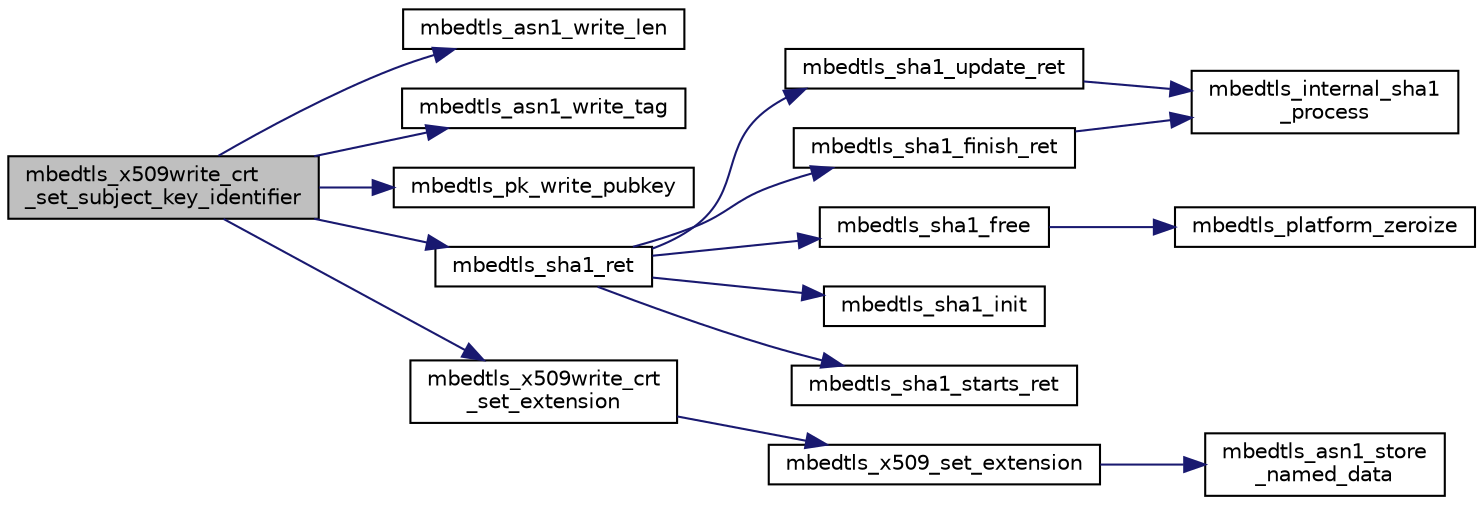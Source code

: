 digraph "mbedtls_x509write_crt_set_subject_key_identifier"
{
 // LATEX_PDF_SIZE
  edge [fontname="Helvetica",fontsize="10",labelfontname="Helvetica",labelfontsize="10"];
  node [fontname="Helvetica",fontsize="10",shape=record];
  rankdir="LR";
  Node1 [label="mbedtls_x509write_crt\l_set_subject_key_identifier",height=0.2,width=0.4,color="black", fillcolor="grey75", style="filled", fontcolor="black",tooltip="Set the subjectKeyIdentifier extension for a CRT Requires that mbedtls_x509write_crt_set_subject_key(..."];
  Node1 -> Node2 [color="midnightblue",fontsize="10",style="solid",fontname="Helvetica"];
  Node2 [label="mbedtls_asn1_write_len",height=0.2,width=0.4,color="black", fillcolor="white", style="filled",URL="$d7/d40/asn1write_8c.html#a7fe6f4cdba05081bff484a7b286108df",tooltip="Write a length field in ASN.1 format."];
  Node1 -> Node3 [color="midnightblue",fontsize="10",style="solid",fontname="Helvetica"];
  Node3 [label="mbedtls_asn1_write_tag",height=0.2,width=0.4,color="black", fillcolor="white", style="filled",URL="$d7/d40/asn1write_8c.html#a2247b80bd02e2981dc26ce62ffbb1859",tooltip="Write an ASN.1 tag in ASN.1 format."];
  Node1 -> Node4 [color="midnightblue",fontsize="10",style="solid",fontname="Helvetica"];
  Node4 [label="mbedtls_pk_write_pubkey",height=0.2,width=0.4,color="black", fillcolor="white", style="filled",URL="$d1/dd6/pk_8h.html#accf9dd8e63389e467a59a04f791efc0f",tooltip="Write a subjectPublicKey to ASN.1 data Note: function works backwards in data buffer."];
  Node1 -> Node5 [color="midnightblue",fontsize="10",style="solid",fontname="Helvetica"];
  Node5 [label="mbedtls_sha1_ret",height=0.2,width=0.4,color="black", fillcolor="white", style="filled",URL="$d2/d24/sha1_8c.html#a332d382923412f8960b8558118fdfa90",tooltip="This function calculates the SHA-1 checksum of a buffer."];
  Node5 -> Node6 [color="midnightblue",fontsize="10",style="solid",fontname="Helvetica"];
  Node6 [label="mbedtls_sha1_finish_ret",height=0.2,width=0.4,color="black", fillcolor="white", style="filled",URL="$d2/d24/sha1_8c.html#ad5386f33f3a04ca416fe89e0e8d5039d",tooltip="This function finishes the SHA-1 operation, and writes the result to the output buffer."];
  Node6 -> Node7 [color="midnightblue",fontsize="10",style="solid",fontname="Helvetica"];
  Node7 [label="mbedtls_internal_sha1\l_process",height=0.2,width=0.4,color="black", fillcolor="white", style="filled",URL="$d2/d24/sha1_8c.html#a691c38288ec5d507269f95f7eed2c1e0",tooltip="SHA-1 process data block (internal use only)."];
  Node5 -> Node8 [color="midnightblue",fontsize="10",style="solid",fontname="Helvetica"];
  Node8 [label="mbedtls_sha1_free",height=0.2,width=0.4,color="black", fillcolor="white", style="filled",URL="$d2/d24/sha1_8c.html#a126091a4e884966454dca38c97770a24",tooltip="This function clears a SHA-1 context."];
  Node8 -> Node9 [color="midnightblue",fontsize="10",style="solid",fontname="Helvetica"];
  Node9 [label="mbedtls_platform_zeroize",height=0.2,width=0.4,color="black", fillcolor="white", style="filled",URL="$dd/dde/platform__util_8c.html#aa4e36b2c1c58d8ad89e1e11b6ebea2d9",tooltip="Securely zeroize a buffer."];
  Node5 -> Node10 [color="midnightblue",fontsize="10",style="solid",fontname="Helvetica"];
  Node10 [label="mbedtls_sha1_init",height=0.2,width=0.4,color="black", fillcolor="white", style="filled",URL="$d2/d24/sha1_8c.html#af0cc8deb8dd30a095c6023c498418d24",tooltip="This function initializes a SHA-1 context."];
  Node5 -> Node11 [color="midnightblue",fontsize="10",style="solid",fontname="Helvetica"];
  Node11 [label="mbedtls_sha1_starts_ret",height=0.2,width=0.4,color="black", fillcolor="white", style="filled",URL="$d2/d24/sha1_8c.html#a75b1992ad93e9b796686c442dcd5893e",tooltip="This function starts a SHA-1 checksum calculation."];
  Node5 -> Node12 [color="midnightblue",fontsize="10",style="solid",fontname="Helvetica"];
  Node12 [label="mbedtls_sha1_update_ret",height=0.2,width=0.4,color="black", fillcolor="white", style="filled",URL="$d2/d24/sha1_8c.html#a460e674d51e2cd2d4f7ab520371d8307",tooltip="This function feeds an input buffer into an ongoing SHA-1 checksum calculation."];
  Node12 -> Node7 [color="midnightblue",fontsize="10",style="solid",fontname="Helvetica"];
  Node1 -> Node13 [color="midnightblue",fontsize="10",style="solid",fontname="Helvetica"];
  Node13 [label="mbedtls_x509write_crt\l_set_extension",height=0.2,width=0.4,color="black", fillcolor="white", style="filled",URL="$da/dc4/group__x509__module.html#ga57804fd223bfd8601bdc76550385a50b",tooltip="Generic function to add to or replace an extension in the CRT."];
  Node13 -> Node14 [color="midnightblue",fontsize="10",style="solid",fontname="Helvetica"];
  Node14 [label="mbedtls_x509_set_extension",height=0.2,width=0.4,color="black", fillcolor="white", style="filled",URL="$da/dc4/group__x509__module.html#ga33fbc6a4a09d4503e7d7a7c5f6124a5d",tooltip=" "];
  Node14 -> Node15 [color="midnightblue",fontsize="10",style="solid",fontname="Helvetica"];
  Node15 [label="mbedtls_asn1_store\l_named_data",height=0.2,width=0.4,color="black", fillcolor="white", style="filled",URL="$d7/d40/asn1write_8c.html#a86638727704fef60ef62f425824b5ea0",tooltip="Create or find a specific named_data entry for writing in a sequence or list based on the OID...."];
}
